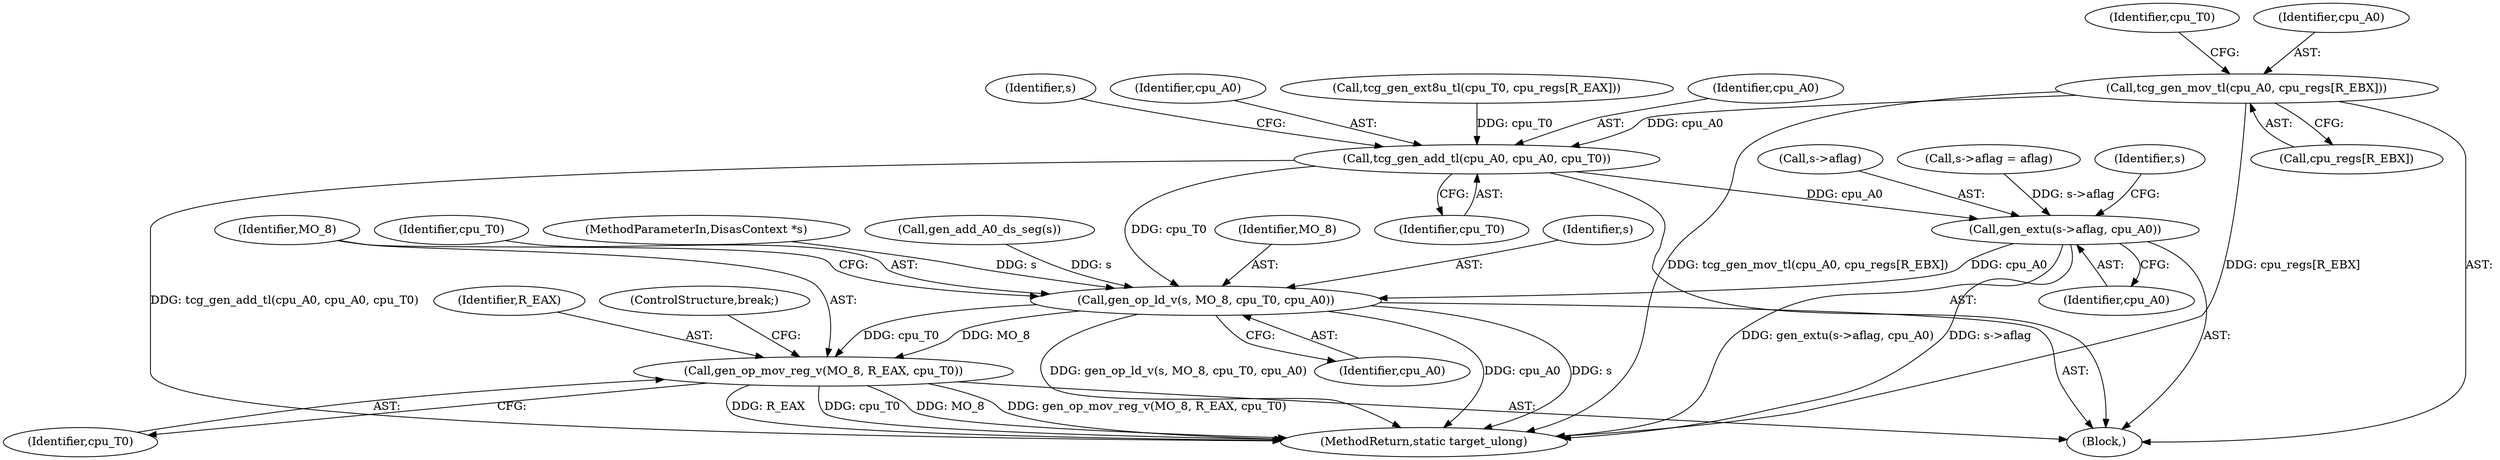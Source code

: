 digraph "0_qemu_30663fd26c0307e414622c7a8607fbc04f92ec14@array" {
"1003867" [label="(Call,tcg_gen_mov_tl(cpu_A0, cpu_regs[R_EBX]))"];
"1003877" [label="(Call,tcg_gen_add_tl(cpu_A0, cpu_A0, cpu_T0))"];
"1003881" [label="(Call,gen_extu(s->aflag, cpu_A0))"];
"1003888" [label="(Call,gen_op_ld_v(s, MO_8, cpu_T0, cpu_A0))"];
"1003893" [label="(Call,gen_op_mov_reg_v(MO_8, R_EAX, cpu_T0))"];
"1003885" [label="(Identifier,cpu_A0)"];
"1003867" [label="(Call,tcg_gen_mov_tl(cpu_A0, cpu_regs[R_EBX]))"];
"1003891" [label="(Identifier,cpu_T0)"];
"1003888" [label="(Call,gen_op_ld_v(s, MO_8, cpu_T0, cpu_A0))"];
"1003887" [label="(Identifier,s)"];
"1003883" [label="(Identifier,s)"];
"1003895" [label="(Identifier,R_EAX)"];
"1003878" [label="(Identifier,cpu_A0)"];
"1000565" [label="(MethodParameterIn,DisasContext *s)"];
"1003877" [label="(Call,tcg_gen_add_tl(cpu_A0, cpu_A0, cpu_T0))"];
"1003896" [label="(Identifier,cpu_T0)"];
"1003872" [label="(Call,tcg_gen_ext8u_tl(cpu_T0, cpu_regs[R_EAX]))"];
"1003894" [label="(Identifier,MO_8)"];
"1003897" [label="(ControlStructure,break;)"];
"1001025" [label="(Block,)"];
"1003886" [label="(Call,gen_add_A0_ds_seg(s))"];
"1003882" [label="(Call,s->aflag)"];
"1003881" [label="(Call,gen_extu(s->aflag, cpu_A0))"];
"1003879" [label="(Identifier,cpu_A0)"];
"1003893" [label="(Call,gen_op_mov_reg_v(MO_8, R_EAX, cpu_T0))"];
"1003890" [label="(Identifier,MO_8)"];
"1003889" [label="(Identifier,s)"];
"1011840" [label="(MethodReturn,static target_ulong)"];
"1003873" [label="(Identifier,cpu_T0)"];
"1001012" [label="(Call,s->aflag = aflag)"];
"1003868" [label="(Identifier,cpu_A0)"];
"1003880" [label="(Identifier,cpu_T0)"];
"1003892" [label="(Identifier,cpu_A0)"];
"1003869" [label="(Call,cpu_regs[R_EBX])"];
"1003867" -> "1001025"  [label="AST: "];
"1003867" -> "1003869"  [label="CFG: "];
"1003868" -> "1003867"  [label="AST: "];
"1003869" -> "1003867"  [label="AST: "];
"1003873" -> "1003867"  [label="CFG: "];
"1003867" -> "1011840"  [label="DDG: cpu_regs[R_EBX]"];
"1003867" -> "1011840"  [label="DDG: tcg_gen_mov_tl(cpu_A0, cpu_regs[R_EBX])"];
"1003867" -> "1003877"  [label="DDG: cpu_A0"];
"1003877" -> "1001025"  [label="AST: "];
"1003877" -> "1003880"  [label="CFG: "];
"1003878" -> "1003877"  [label="AST: "];
"1003879" -> "1003877"  [label="AST: "];
"1003880" -> "1003877"  [label="AST: "];
"1003883" -> "1003877"  [label="CFG: "];
"1003877" -> "1011840"  [label="DDG: tcg_gen_add_tl(cpu_A0, cpu_A0, cpu_T0)"];
"1003872" -> "1003877"  [label="DDG: cpu_T0"];
"1003877" -> "1003881"  [label="DDG: cpu_A0"];
"1003877" -> "1003888"  [label="DDG: cpu_T0"];
"1003881" -> "1001025"  [label="AST: "];
"1003881" -> "1003885"  [label="CFG: "];
"1003882" -> "1003881"  [label="AST: "];
"1003885" -> "1003881"  [label="AST: "];
"1003887" -> "1003881"  [label="CFG: "];
"1003881" -> "1011840"  [label="DDG: s->aflag"];
"1003881" -> "1011840"  [label="DDG: gen_extu(s->aflag, cpu_A0)"];
"1001012" -> "1003881"  [label="DDG: s->aflag"];
"1003881" -> "1003888"  [label="DDG: cpu_A0"];
"1003888" -> "1001025"  [label="AST: "];
"1003888" -> "1003892"  [label="CFG: "];
"1003889" -> "1003888"  [label="AST: "];
"1003890" -> "1003888"  [label="AST: "];
"1003891" -> "1003888"  [label="AST: "];
"1003892" -> "1003888"  [label="AST: "];
"1003894" -> "1003888"  [label="CFG: "];
"1003888" -> "1011840"  [label="DDG: cpu_A0"];
"1003888" -> "1011840"  [label="DDG: s"];
"1003888" -> "1011840"  [label="DDG: gen_op_ld_v(s, MO_8, cpu_T0, cpu_A0)"];
"1003886" -> "1003888"  [label="DDG: s"];
"1000565" -> "1003888"  [label="DDG: s"];
"1003888" -> "1003893"  [label="DDG: MO_8"];
"1003888" -> "1003893"  [label="DDG: cpu_T0"];
"1003893" -> "1001025"  [label="AST: "];
"1003893" -> "1003896"  [label="CFG: "];
"1003894" -> "1003893"  [label="AST: "];
"1003895" -> "1003893"  [label="AST: "];
"1003896" -> "1003893"  [label="AST: "];
"1003897" -> "1003893"  [label="CFG: "];
"1003893" -> "1011840"  [label="DDG: gen_op_mov_reg_v(MO_8, R_EAX, cpu_T0)"];
"1003893" -> "1011840"  [label="DDG: R_EAX"];
"1003893" -> "1011840"  [label="DDG: cpu_T0"];
"1003893" -> "1011840"  [label="DDG: MO_8"];
}
